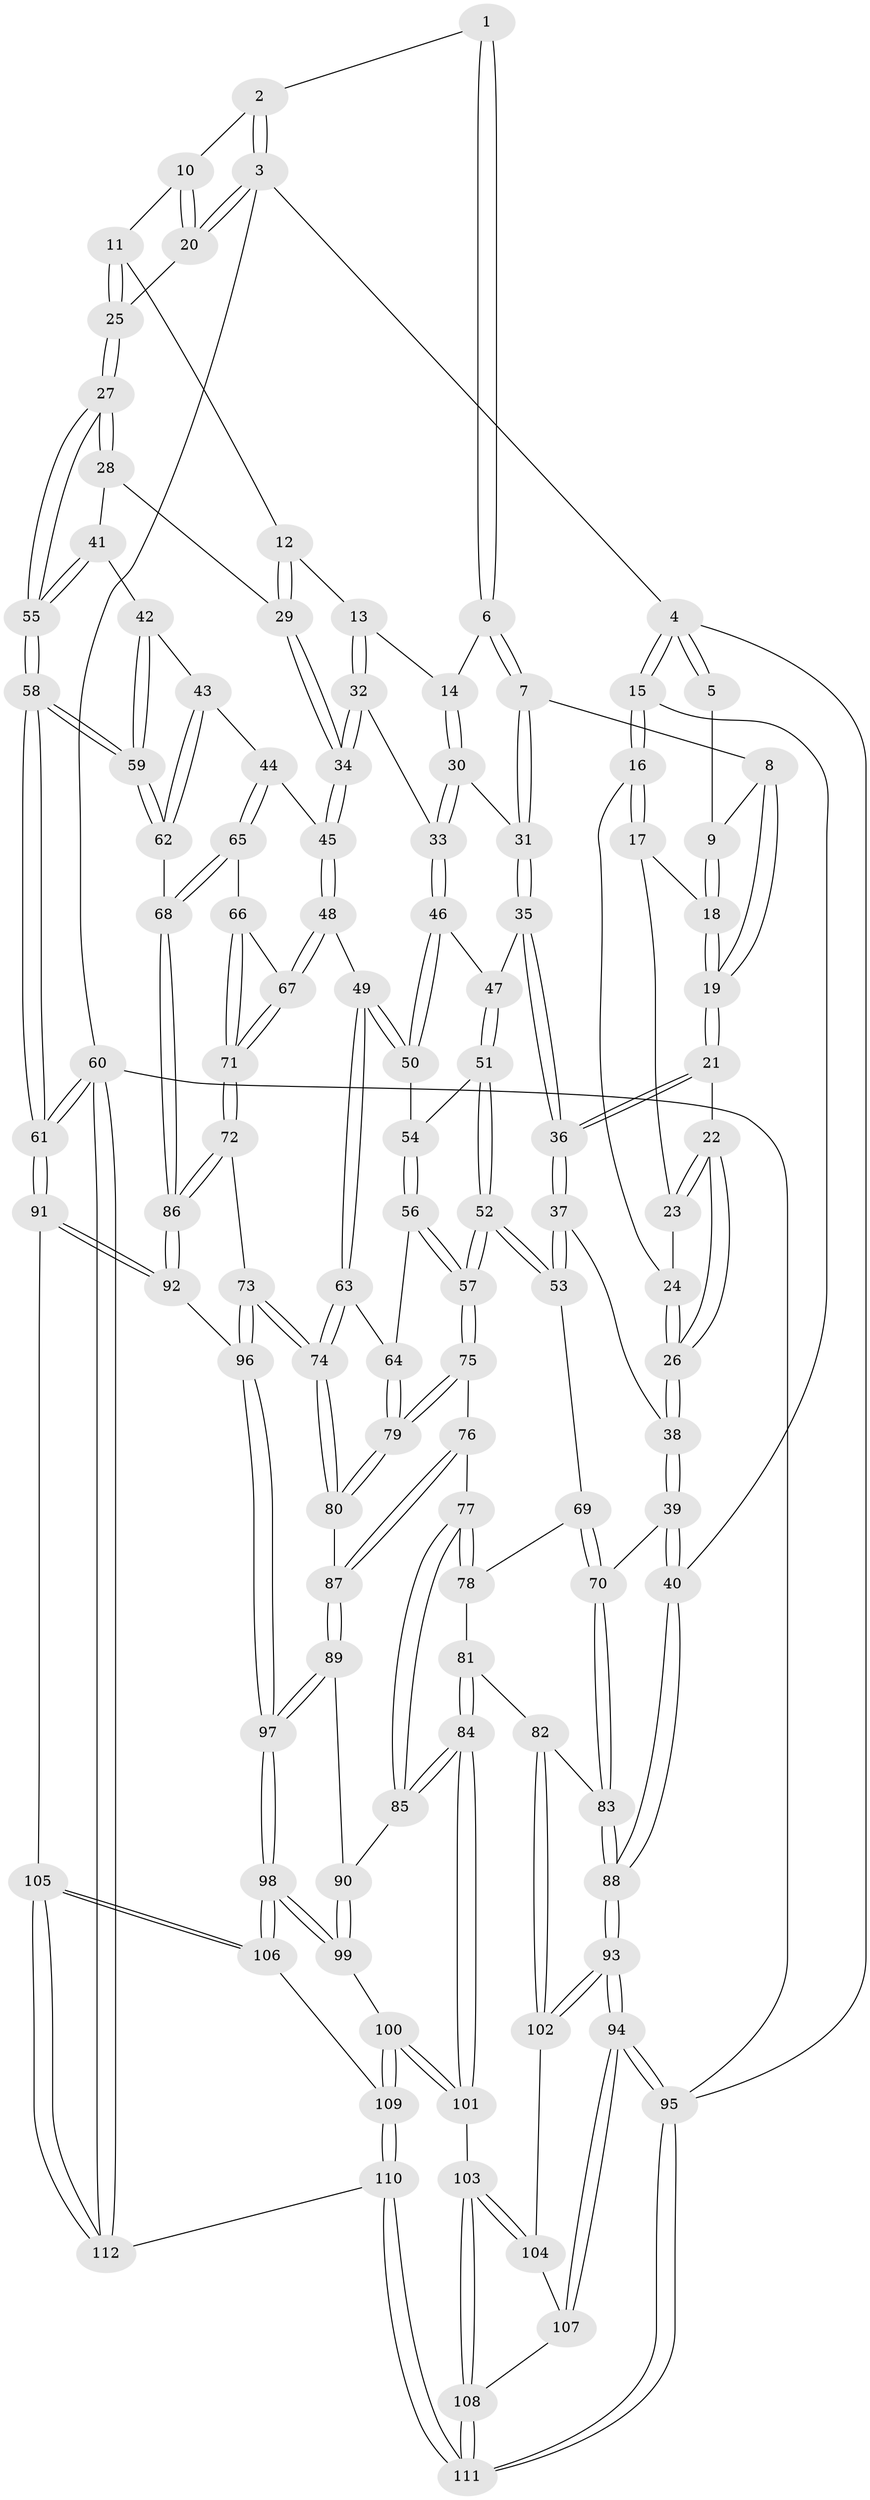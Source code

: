 // Generated by graph-tools (version 1.1) at 2025/16/03/09/25 04:16:51]
// undirected, 112 vertices, 277 edges
graph export_dot {
graph [start="1"]
  node [color=gray90,style=filled];
  1 [pos="+0.5998422941235876+0"];
  2 [pos="+0.822749755459575+0"];
  3 [pos="+1+0"];
  4 [pos="+0+0"];
  5 [pos="+0.3212263004699244+0"];
  6 [pos="+0.5834613585461313+0.023596019450054125"];
  7 [pos="+0.5027407095390691+0.16314641999630383"];
  8 [pos="+0.3077100746797309+0.08120218351715497"];
  9 [pos="+0.2791577658127725+0.04659104148730867"];
  10 [pos="+0.8729457297090343+0.08256219882623116"];
  11 [pos="+0.8491134733455268+0.1546501383707911"];
  12 [pos="+0.8306035394814889+0.18413611363420243"];
  13 [pos="+0.800212903866575+0.19030846197757922"];
  14 [pos="+0.7973374365221726+0.1901780917458085"];
  15 [pos="+0+0"];
  16 [pos="+0+0"];
  17 [pos="+0.15324569325779577+0.10162407767434516"];
  18 [pos="+0.16868205854936563+0.10038280894429237"];
  19 [pos="+0.27044842279305975+0.24772514642458748"];
  20 [pos="+1+0.08655821238467715"];
  21 [pos="+0.2716147821957771+0.2560509700056325"];
  22 [pos="+0.2038073918860947+0.2748337554102494"];
  23 [pos="+0.15150572433475779+0.20634696325021"];
  24 [pos="+0.07548614208163283+0.2284305871251884"];
  25 [pos="+1+0.16145660414645185"];
  26 [pos="+0.12209033950214387+0.352602853494414"];
  27 [pos="+1+0.26049328993918647"];
  28 [pos="+1+0.2921453869895692"];
  29 [pos="+0.9229967506159744+0.28146199843537917"];
  30 [pos="+0.6453027573691659+0.3108821877883567"];
  31 [pos="+0.5011866511233366+0.18418720922623713"];
  32 [pos="+0.7911809259227349+0.34192431650320776"];
  33 [pos="+0.6478575968945669+0.32628197518953567"];
  34 [pos="+0.8440326576877651+0.41662625621206"];
  35 [pos="+0.40198008259702944+0.2976693747425571"];
  36 [pos="+0.3764261599018587+0.3125851563750934"];
  37 [pos="+0.3453928742640223+0.4241285926147165"];
  38 [pos="+0.09697536698878201+0.41151248508402044"];
  39 [pos="+0.07527891422867204+0.43031780002352443"];
  40 [pos="+0+0.44569720087446885"];
  41 [pos="+0.9447141029227498+0.4386368963366258"];
  42 [pos="+0.9120390386592309+0.452766068386919"];
  43 [pos="+0.8921241314811971+0.45262706300973293"];
  44 [pos="+0.8593229896792633+0.4513570125202074"];
  45 [pos="+0.8414875500255775+0.43954673799267907"];
  46 [pos="+0.6465432826129407+0.3466438660166488"];
  47 [pos="+0.505742955923929+0.38460988151874886"];
  48 [pos="+0.7256437575832467+0.4850273558349417"];
  49 [pos="+0.6998543231864832+0.4782034118732295"];
  50 [pos="+0.6613512086244594+0.43378050859885187"];
  51 [pos="+0.5195600939078632+0.4327658140534862"];
  52 [pos="+0.4093082947227243+0.5221487878035702"];
  53 [pos="+0.36132065542002134+0.48623802765283436"];
  54 [pos="+0.5826797393669997+0.453808636743845"];
  55 [pos="+1+0.48064635834226654"];
  56 [pos="+0.5170259346982119+0.544362732467374"];
  57 [pos="+0.4302805383178887+0.5512651060578686"];
  58 [pos="+1+0.6154090261761264"];
  59 [pos="+1+0.5951621513541865"];
  60 [pos="+1+1"];
  61 [pos="+1+0.8388802328697739"];
  62 [pos="+0.990396424741079+0.60185512993981"];
  63 [pos="+0.6381361185859895+0.5582117647094793"];
  64 [pos="+0.5845742303456157+0.5776351324473008"];
  65 [pos="+0.8980610027458253+0.5936475964438342"];
  66 [pos="+0.8958967319376729+0.5937773980806481"];
  67 [pos="+0.7334320113193615+0.505581881957714"];
  68 [pos="+0.9181655636581066+0.6107313173012011"];
  69 [pos="+0.27512738791641794+0.5531289282932228"];
  70 [pos="+0.17376304264937145+0.5779714372831166"];
  71 [pos="+0.7676930813998514+0.6091211799862843"];
  72 [pos="+0.7618681670025073+0.6314978577832631"];
  73 [pos="+0.6884704077440745+0.6979802115039586"];
  74 [pos="+0.6765565307096704+0.6857373360854753"];
  75 [pos="+0.43092320237238335+0.5731256458746863"];
  76 [pos="+0.43051097147329787+0.5790081712004077"];
  77 [pos="+0.4254554491467322+0.5927067984505585"];
  78 [pos="+0.30036335271749914+0.6335838166125203"];
  79 [pos="+0.571879234485362+0.639918333771297"];
  80 [pos="+0.5721607157896998+0.651940964227785"];
  81 [pos="+0.30065915465122806+0.6369744046613454"];
  82 [pos="+0.18186926631426015+0.7019042769157675"];
  83 [pos="+0.17320737676162376+0.5804811380799261"];
  84 [pos="+0.3665410198268903+0.7314449751312504"];
  85 [pos="+0.39750078622139384+0.6912522838835596"];
  86 [pos="+0.8711796620913854+0.7284752155863009"];
  87 [pos="+0.5390610499029288+0.6855670943096185"];
  88 [pos="+0+0.7392933165413593"];
  89 [pos="+0.5336249879430462+0.7079706176409324"];
  90 [pos="+0.5301487461493509+0.7122590364958868"];
  91 [pos="+0.9083848714766039+0.8119795823414948"];
  92 [pos="+0.8730512886566955+0.7542183592817491"];
  93 [pos="+0+0.7814654007030802"];
  94 [pos="+0+1"];
  95 [pos="+0+1"];
  96 [pos="+0.687395702534569+0.7485370439547501"];
  97 [pos="+0.6837877597604086+0.755130025274166"];
  98 [pos="+0.6635265661190259+0.8373373208289265"];
  99 [pos="+0.5176628968262866+0.8043254149198975"];
  100 [pos="+0.44583466108491937+0.8431571560749164"];
  101 [pos="+0.3550740437961849+0.7630979125683819"];
  102 [pos="+0.18116534747828666+0.7093256919912745"];
  103 [pos="+0.3141231670337396+0.7745579295441709"];
  104 [pos="+0.21641482850128282+0.7538775742183318"];
  105 [pos="+0.756756578740042+0.9877851487636546"];
  106 [pos="+0.6907075821372447+0.9147577714218803"];
  107 [pos="+0.2039769078045423+0.7789107613236079"];
  108 [pos="+0.24011708842516669+1"];
  109 [pos="+0.44763403621909076+0.9520746276040947"];
  110 [pos="+0.31615356681671675+1"];
  111 [pos="+0.22336817676142917+1"];
  112 [pos="+0.7927809167017782+1"];
  1 -- 2;
  1 -- 6;
  1 -- 6;
  2 -- 3;
  2 -- 3;
  2 -- 10;
  3 -- 4;
  3 -- 20;
  3 -- 20;
  3 -- 60;
  4 -- 5;
  4 -- 5;
  4 -- 15;
  4 -- 15;
  4 -- 95;
  5 -- 9;
  6 -- 7;
  6 -- 7;
  6 -- 14;
  7 -- 8;
  7 -- 31;
  7 -- 31;
  8 -- 9;
  8 -- 19;
  8 -- 19;
  9 -- 18;
  9 -- 18;
  10 -- 11;
  10 -- 20;
  10 -- 20;
  11 -- 12;
  11 -- 25;
  11 -- 25;
  12 -- 13;
  12 -- 29;
  12 -- 29;
  13 -- 14;
  13 -- 32;
  13 -- 32;
  14 -- 30;
  14 -- 30;
  15 -- 16;
  15 -- 16;
  15 -- 40;
  16 -- 17;
  16 -- 17;
  16 -- 24;
  17 -- 18;
  17 -- 23;
  18 -- 19;
  18 -- 19;
  19 -- 21;
  19 -- 21;
  20 -- 25;
  21 -- 22;
  21 -- 36;
  21 -- 36;
  22 -- 23;
  22 -- 23;
  22 -- 26;
  22 -- 26;
  23 -- 24;
  24 -- 26;
  24 -- 26;
  25 -- 27;
  25 -- 27;
  26 -- 38;
  26 -- 38;
  27 -- 28;
  27 -- 28;
  27 -- 55;
  27 -- 55;
  28 -- 29;
  28 -- 41;
  29 -- 34;
  29 -- 34;
  30 -- 31;
  30 -- 33;
  30 -- 33;
  31 -- 35;
  31 -- 35;
  32 -- 33;
  32 -- 34;
  32 -- 34;
  33 -- 46;
  33 -- 46;
  34 -- 45;
  34 -- 45;
  35 -- 36;
  35 -- 36;
  35 -- 47;
  36 -- 37;
  36 -- 37;
  37 -- 38;
  37 -- 53;
  37 -- 53;
  38 -- 39;
  38 -- 39;
  39 -- 40;
  39 -- 40;
  39 -- 70;
  40 -- 88;
  40 -- 88;
  41 -- 42;
  41 -- 55;
  41 -- 55;
  42 -- 43;
  42 -- 59;
  42 -- 59;
  43 -- 44;
  43 -- 62;
  43 -- 62;
  44 -- 45;
  44 -- 65;
  44 -- 65;
  45 -- 48;
  45 -- 48;
  46 -- 47;
  46 -- 50;
  46 -- 50;
  47 -- 51;
  47 -- 51;
  48 -- 49;
  48 -- 67;
  48 -- 67;
  49 -- 50;
  49 -- 50;
  49 -- 63;
  49 -- 63;
  50 -- 54;
  51 -- 52;
  51 -- 52;
  51 -- 54;
  52 -- 53;
  52 -- 53;
  52 -- 57;
  52 -- 57;
  53 -- 69;
  54 -- 56;
  54 -- 56;
  55 -- 58;
  55 -- 58;
  56 -- 57;
  56 -- 57;
  56 -- 64;
  57 -- 75;
  57 -- 75;
  58 -- 59;
  58 -- 59;
  58 -- 61;
  58 -- 61;
  59 -- 62;
  59 -- 62;
  60 -- 61;
  60 -- 61;
  60 -- 112;
  60 -- 112;
  60 -- 95;
  61 -- 91;
  61 -- 91;
  62 -- 68;
  63 -- 64;
  63 -- 74;
  63 -- 74;
  64 -- 79;
  64 -- 79;
  65 -- 66;
  65 -- 68;
  65 -- 68;
  66 -- 67;
  66 -- 71;
  66 -- 71;
  67 -- 71;
  67 -- 71;
  68 -- 86;
  68 -- 86;
  69 -- 70;
  69 -- 70;
  69 -- 78;
  70 -- 83;
  70 -- 83;
  71 -- 72;
  71 -- 72;
  72 -- 73;
  72 -- 86;
  72 -- 86;
  73 -- 74;
  73 -- 74;
  73 -- 96;
  73 -- 96;
  74 -- 80;
  74 -- 80;
  75 -- 76;
  75 -- 79;
  75 -- 79;
  76 -- 77;
  76 -- 87;
  76 -- 87;
  77 -- 78;
  77 -- 78;
  77 -- 85;
  77 -- 85;
  78 -- 81;
  79 -- 80;
  79 -- 80;
  80 -- 87;
  81 -- 82;
  81 -- 84;
  81 -- 84;
  82 -- 83;
  82 -- 102;
  82 -- 102;
  83 -- 88;
  83 -- 88;
  84 -- 85;
  84 -- 85;
  84 -- 101;
  84 -- 101;
  85 -- 90;
  86 -- 92;
  86 -- 92;
  87 -- 89;
  87 -- 89;
  88 -- 93;
  88 -- 93;
  89 -- 90;
  89 -- 97;
  89 -- 97;
  90 -- 99;
  90 -- 99;
  91 -- 92;
  91 -- 92;
  91 -- 105;
  92 -- 96;
  93 -- 94;
  93 -- 94;
  93 -- 102;
  93 -- 102;
  94 -- 95;
  94 -- 95;
  94 -- 107;
  94 -- 107;
  95 -- 111;
  95 -- 111;
  96 -- 97;
  96 -- 97;
  97 -- 98;
  97 -- 98;
  98 -- 99;
  98 -- 99;
  98 -- 106;
  98 -- 106;
  99 -- 100;
  100 -- 101;
  100 -- 101;
  100 -- 109;
  100 -- 109;
  101 -- 103;
  102 -- 104;
  103 -- 104;
  103 -- 104;
  103 -- 108;
  103 -- 108;
  104 -- 107;
  105 -- 106;
  105 -- 106;
  105 -- 112;
  105 -- 112;
  106 -- 109;
  107 -- 108;
  108 -- 111;
  108 -- 111;
  109 -- 110;
  109 -- 110;
  110 -- 111;
  110 -- 111;
  110 -- 112;
}

